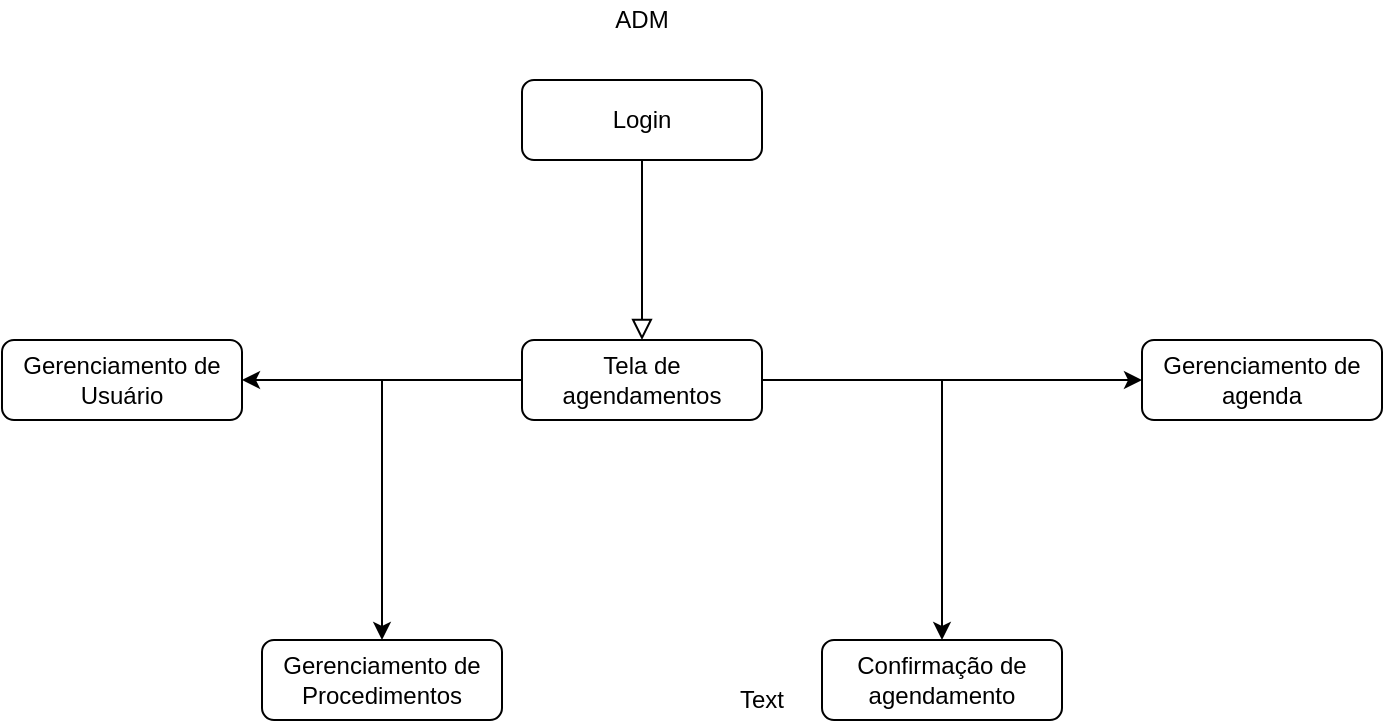 <mxfile version="14.4.9" type="github" pages="3">
  <diagram id="C5RBs43oDa-KdzZeNtuy" name="Page-1">
    <mxGraphModel dx="1422" dy="762" grid="1" gridSize="10" guides="1" tooltips="1" connect="1" arrows="1" fold="1" page="1" pageScale="1" pageWidth="827" pageHeight="1169" math="0" shadow="0">
      <root>
        <mxCell id="WIyWlLk6GJQsqaUBKTNV-0" />
        <mxCell id="WIyWlLk6GJQsqaUBKTNV-1" parent="WIyWlLk6GJQsqaUBKTNV-0" />
        <mxCell id="WIyWlLk6GJQsqaUBKTNV-2" value="" style="rounded=0;html=1;jettySize=auto;orthogonalLoop=1;fontSize=11;endArrow=block;endFill=0;endSize=8;strokeWidth=1;shadow=0;labelBackgroundColor=none;edgeStyle=orthogonalEdgeStyle;entryX=0.5;entryY=0;entryDx=0;entryDy=0;" parent="WIyWlLk6GJQsqaUBKTNV-1" source="WIyWlLk6GJQsqaUBKTNV-3" target="WIyWlLk6GJQsqaUBKTNV-7" edge="1">
          <mxGeometry relative="1" as="geometry">
            <mxPoint x="220" y="160" as="sourcePoint" />
            <mxPoint x="220" y="160" as="targetPoint" />
          </mxGeometry>
        </mxCell>
        <mxCell id="WIyWlLk6GJQsqaUBKTNV-3" value="Login" style="rounded=1;whiteSpace=wrap;html=1;fontSize=12;glass=0;strokeWidth=1;shadow=0;" parent="WIyWlLk6GJQsqaUBKTNV-1" vertex="1">
          <mxGeometry x="290" y="50" width="120" height="40" as="geometry" />
        </mxCell>
        <mxCell id="hX3yO68MR4rOiRZ_AVbT-5" style="edgeStyle=orthogonalEdgeStyle;rounded=0;orthogonalLoop=1;jettySize=auto;html=1;entryX=1;entryY=0.5;entryDx=0;entryDy=0;" edge="1" parent="WIyWlLk6GJQsqaUBKTNV-1" source="WIyWlLk6GJQsqaUBKTNV-7" target="hX3yO68MR4rOiRZ_AVbT-4">
          <mxGeometry relative="1" as="geometry" />
        </mxCell>
        <mxCell id="hX3yO68MR4rOiRZ_AVbT-6" style="edgeStyle=orthogonalEdgeStyle;rounded=0;orthogonalLoop=1;jettySize=auto;html=1;entryX=0;entryY=0.5;entryDx=0;entryDy=0;" edge="1" parent="WIyWlLk6GJQsqaUBKTNV-1" source="WIyWlLk6GJQsqaUBKTNV-7" target="WIyWlLk6GJQsqaUBKTNV-12">
          <mxGeometry relative="1" as="geometry" />
        </mxCell>
        <mxCell id="hX3yO68MR4rOiRZ_AVbT-7" style="edgeStyle=orthogonalEdgeStyle;rounded=0;orthogonalLoop=1;jettySize=auto;html=1;entryX=0.5;entryY=0;entryDx=0;entryDy=0;" edge="1" parent="WIyWlLk6GJQsqaUBKTNV-1" source="WIyWlLk6GJQsqaUBKTNV-7" target="hX3yO68MR4rOiRZ_AVbT-3">
          <mxGeometry relative="1" as="geometry">
            <mxPoint x="500" y="310" as="targetPoint" />
            <Array as="points">
              <mxPoint x="500" y="200" />
            </Array>
          </mxGeometry>
        </mxCell>
        <mxCell id="hX3yO68MR4rOiRZ_AVbT-8" style="edgeStyle=orthogonalEdgeStyle;rounded=0;orthogonalLoop=1;jettySize=auto;html=1;exitX=0;exitY=0.5;exitDx=0;exitDy=0;" edge="1" parent="WIyWlLk6GJQsqaUBKTNV-1" source="WIyWlLk6GJQsqaUBKTNV-7" target="hX3yO68MR4rOiRZ_AVbT-2">
          <mxGeometry relative="1" as="geometry" />
        </mxCell>
        <mxCell id="WIyWlLk6GJQsqaUBKTNV-7" value="Tela de agendamentos" style="rounded=1;whiteSpace=wrap;html=1;fontSize=12;glass=0;strokeWidth=1;shadow=0;" parent="WIyWlLk6GJQsqaUBKTNV-1" vertex="1">
          <mxGeometry x="290" y="180" width="120" height="40" as="geometry" />
        </mxCell>
        <mxCell id="WIyWlLk6GJQsqaUBKTNV-12" value="Gerenciamento de agenda" style="rounded=1;whiteSpace=wrap;html=1;fontSize=12;glass=0;strokeWidth=1;shadow=0;" parent="WIyWlLk6GJQsqaUBKTNV-1" vertex="1">
          <mxGeometry x="600" y="180" width="120" height="40" as="geometry" />
        </mxCell>
        <mxCell id="hX3yO68MR4rOiRZ_AVbT-0" value="Text" style="text;html=1;strokeColor=none;fillColor=none;align=center;verticalAlign=middle;whiteSpace=wrap;rounded=0;" vertex="1" parent="WIyWlLk6GJQsqaUBKTNV-1">
          <mxGeometry x="390" y="350" width="40" height="20" as="geometry" />
        </mxCell>
        <mxCell id="hX3yO68MR4rOiRZ_AVbT-1" value="ADM" style="text;html=1;strokeColor=none;fillColor=none;align=center;verticalAlign=middle;whiteSpace=wrap;rounded=0;" vertex="1" parent="WIyWlLk6GJQsqaUBKTNV-1">
          <mxGeometry x="330" y="10" width="40" height="20" as="geometry" />
        </mxCell>
        <mxCell id="hX3yO68MR4rOiRZ_AVbT-2" value="Gerenciamento de Procedimentos" style="rounded=1;whiteSpace=wrap;html=1;fontSize=12;glass=0;strokeWidth=1;shadow=0;" vertex="1" parent="WIyWlLk6GJQsqaUBKTNV-1">
          <mxGeometry x="160" y="330" width="120" height="40" as="geometry" />
        </mxCell>
        <mxCell id="hX3yO68MR4rOiRZ_AVbT-3" value="Confirmação de agendamento" style="rounded=1;whiteSpace=wrap;html=1;fontSize=12;glass=0;strokeWidth=1;shadow=0;" vertex="1" parent="WIyWlLk6GJQsqaUBKTNV-1">
          <mxGeometry x="440" y="330" width="120" height="40" as="geometry" />
        </mxCell>
        <mxCell id="hX3yO68MR4rOiRZ_AVbT-4" value="Gerenciamento de Usuário" style="rounded=1;whiteSpace=wrap;html=1;fontSize=12;glass=0;strokeWidth=1;shadow=0;" vertex="1" parent="WIyWlLk6GJQsqaUBKTNV-1">
          <mxGeometry x="30" y="180" width="120" height="40" as="geometry" />
        </mxCell>
      </root>
    </mxGraphModel>
  </diagram>
  <diagram id="N0iJGrWZB-pdCUYvwzZ9" name="Page-2">
    <mxGraphModel dx="1422" dy="762" grid="1" gridSize="10" guides="1" tooltips="1" connect="1" arrows="1" fold="1" page="1" pageScale="1" pageWidth="827" pageHeight="1169" math="0" shadow="0">
      <root>
        <mxCell id="-p48QDgi5zYnXb5YcY8m-0" />
        <mxCell id="-p48QDgi5zYnXb5YcY8m-1" parent="-p48QDgi5zYnXb5YcY8m-0" />
        <mxCell id="-p48QDgi5zYnXb5YcY8m-9" style="edgeStyle=orthogonalEdgeStyle;rounded=0;orthogonalLoop=1;jettySize=auto;html=1;entryX=0.5;entryY=0;entryDx=0;entryDy=0;entryPerimeter=0;" edge="1" parent="-p48QDgi5zYnXb5YcY8m-1" source="-p48QDgi5zYnXb5YcY8m-2" target="-p48QDgi5zYnXb5YcY8m-4">
          <mxGeometry relative="1" as="geometry">
            <mxPoint x="400" y="70" as="targetPoint" />
          </mxGeometry>
        </mxCell>
        <mxCell id="-p48QDgi5zYnXb5YcY8m-2" value="Cliente" style="text;html=1;strokeColor=none;fillColor=none;align=center;verticalAlign=middle;whiteSpace=wrap;rounded=0;" vertex="1" parent="-p48QDgi5zYnXb5YcY8m-1">
          <mxGeometry x="380" y="20" width="40" height="20" as="geometry" />
        </mxCell>
        <mxCell id="-p48QDgi5zYnXb5YcY8m-22" style="edgeStyle=orthogonalEdgeStyle;rounded=0;orthogonalLoop=1;jettySize=auto;html=1;entryX=0.5;entryY=0;entryDx=0;entryDy=0;" edge="1" parent="-p48QDgi5zYnXb5YcY8m-1" source="-p48QDgi5zYnXb5YcY8m-4" target="-p48QDgi5zYnXb5YcY8m-10">
          <mxGeometry relative="1" as="geometry" />
        </mxCell>
        <mxCell id="-p48QDgi5zYnXb5YcY8m-4" value="LOGIN" style="rounded=1;whiteSpace=wrap;html=1;" vertex="1" parent="-p48QDgi5zYnXb5YcY8m-1">
          <mxGeometry x="340" y="80" width="120" height="30" as="geometry" />
        </mxCell>
        <mxCell id="-p48QDgi5zYnXb5YcY8m-7" style="edgeStyle=orthogonalEdgeStyle;rounded=0;orthogonalLoop=1;jettySize=auto;html=1;entryX=0.5;entryY=0;entryDx=0;entryDy=0;" edge="1" parent="-p48QDgi5zYnXb5YcY8m-1" source="-p48QDgi5zYnXb5YcY8m-6" target="-p48QDgi5zYnXb5YcY8m-8">
          <mxGeometry relative="1" as="geometry">
            <mxPoint x="400" y="340" as="targetPoint" />
          </mxGeometry>
        </mxCell>
        <mxCell id="-p48QDgi5zYnXb5YcY8m-6" value="Gerenciamento de Agendamentos" style="rounded=1;whiteSpace=wrap;html=1;" vertex="1" parent="-p48QDgi5zYnXb5YcY8m-1">
          <mxGeometry x="340" y="320" width="120" height="40" as="geometry" />
        </mxCell>
        <mxCell id="-p48QDgi5zYnXb5YcY8m-8" value="Gerenciamento de Dados" style="rounded=1;whiteSpace=wrap;html=1;" vertex="1" parent="-p48QDgi5zYnXb5YcY8m-1">
          <mxGeometry x="340" y="470" width="120" height="30" as="geometry" />
        </mxCell>
        <mxCell id="-p48QDgi5zYnXb5YcY8m-13" style="edgeStyle=orthogonalEdgeStyle;rounded=0;orthogonalLoop=1;jettySize=auto;html=1;entryX=1;entryY=0.5;entryDx=0;entryDy=0;" edge="1" parent="-p48QDgi5zYnXb5YcY8m-1" source="-p48QDgi5zYnXb5YcY8m-10" target="-p48QDgi5zYnXb5YcY8m-14">
          <mxGeometry relative="1" as="geometry">
            <mxPoint x="220" y="175" as="targetPoint" />
          </mxGeometry>
        </mxCell>
        <mxCell id="-p48QDgi5zYnXb5YcY8m-17" style="edgeStyle=orthogonalEdgeStyle;rounded=0;orthogonalLoop=1;jettySize=auto;html=1;entryX=0.5;entryY=0;entryDx=0;entryDy=0;" edge="1" parent="-p48QDgi5zYnXb5YcY8m-1" source="-p48QDgi5zYnXb5YcY8m-10" target="-p48QDgi5zYnXb5YcY8m-6">
          <mxGeometry relative="1" as="geometry" />
        </mxCell>
        <mxCell id="-p48QDgi5zYnXb5YcY8m-10" value="Já Possui Acesso?" style="rhombus;whiteSpace=wrap;html=1;" vertex="1" parent="-p48QDgi5zYnXb5YcY8m-1">
          <mxGeometry x="360" y="170" width="80" height="70" as="geometry" />
        </mxCell>
        <mxCell id="-p48QDgi5zYnXb5YcY8m-12" value="SIM" style="text;html=1;strokeColor=none;fillColor=none;align=center;verticalAlign=middle;whiteSpace=wrap;rounded=0;" vertex="1" parent="-p48QDgi5zYnXb5YcY8m-1">
          <mxGeometry x="340" y="260" width="40" height="20" as="geometry" />
        </mxCell>
        <mxCell id="-p48QDgi5zYnXb5YcY8m-23" style="edgeStyle=orthogonalEdgeStyle;rounded=0;orthogonalLoop=1;jettySize=auto;html=1;entryX=0;entryY=0.5;entryDx=0;entryDy=0;exitX=0.425;exitY=-0.133;exitDx=0;exitDy=0;exitPerimeter=0;" edge="1" parent="-p48QDgi5zYnXb5YcY8m-1" source="-p48QDgi5zYnXb5YcY8m-14" target="-p48QDgi5zYnXb5YcY8m-4">
          <mxGeometry relative="1" as="geometry">
            <mxPoint x="150" y="150" as="sourcePoint" />
            <Array as="points">
              <mxPoint x="150" y="186" />
              <mxPoint x="150" y="95" />
            </Array>
          </mxGeometry>
        </mxCell>
        <mxCell id="-p48QDgi5zYnXb5YcY8m-14" value="Cadastramento" style="rounded=1;whiteSpace=wrap;html=1;" vertex="1" parent="-p48QDgi5zYnXb5YcY8m-1">
          <mxGeometry x="100" y="190" width="120" height="30" as="geometry" />
        </mxCell>
        <mxCell id="-p48QDgi5zYnXb5YcY8m-16" value="NÃO" style="text;html=1;strokeColor=none;fillColor=none;align=center;verticalAlign=middle;whiteSpace=wrap;rounded=0;" vertex="1" parent="-p48QDgi5zYnXb5YcY8m-1">
          <mxGeometry x="280" y="170" width="40" height="20" as="geometry" />
        </mxCell>
      </root>
    </mxGraphModel>
  </diagram>
  <diagram id="KQi53x594J5msQ9mnAOo" name="Page-3">
    <mxGraphModel dx="1422" dy="762" grid="1" gridSize="10" guides="1" tooltips="1" connect="1" arrows="1" fold="1" page="1" pageScale="1" pageWidth="827" pageHeight="1169" math="0" shadow="0">
      <root>
        <mxCell id="FF0e6TVer2KwmjMnXrAM-0" />
        <mxCell id="FF0e6TVer2KwmjMnXrAM-1" parent="FF0e6TVer2KwmjMnXrAM-0" />
      </root>
    </mxGraphModel>
  </diagram>
</mxfile>
